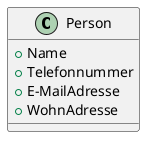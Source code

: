 @startuml
class Person {
    + Name
    + Telefonnummer
    + E-MailAdresse
    + WohnAdresse
}
@enduml
